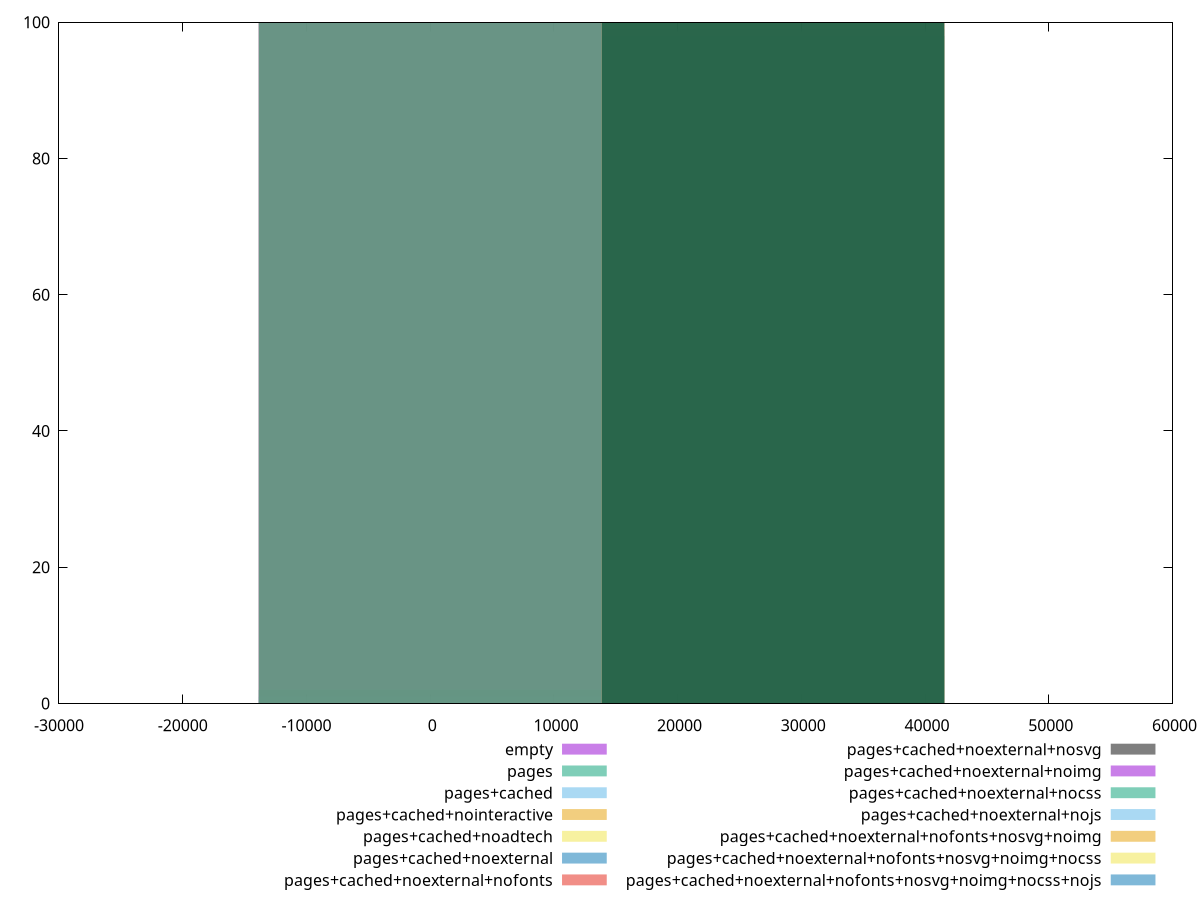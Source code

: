 reset
set terminal svg size 640, 620 enhanced background rgb 'white'
set output "reprap/uses-webp-images/comparison/histogram/all_raw.svg"

$empty <<EOF
0 100
EOF

$pages <<EOF
0 2
27700.19066521014 98
EOF

$pagesCached <<EOF
0 1
27700.19066521014 99
EOF

$pagesCachedNointeractive <<EOF
27700.19066521014 100
EOF

$pagesCachedNoadtech <<EOF
27700.19066521014 100
EOF

$pagesCachedNoexternal <<EOF
27700.19066521014 100
EOF

$pagesCachedNoexternalNofonts <<EOF
27700.19066521014 100
EOF

$pagesCachedNoexternalNosvg <<EOF
27700.19066521014 100
EOF

$pagesCachedNoexternalNoimg <<EOF
0 100
EOF

$pagesCachedNoexternalNocss <<EOF
27700.19066521014 100
EOF

$pagesCachedNoexternalNojs <<EOF
0 100
EOF

$pagesCachedNoexternalNofontsNosvgNoimg <<EOF
0 100
EOF

$pagesCachedNoexternalNofontsNosvgNoimgNocss <<EOF
0 100
EOF

$pagesCachedNoexternalNofontsNosvgNoimgNocssNojs <<EOF
0 100
EOF

set key outside below
set boxwidth 27700.19066521014
set yrange [0:100]
set style fill transparent solid 0.5 noborder

plot \
  $empty title "empty" with boxes, \
  $pages title "pages" with boxes, \
  $pagesCached title "pages+cached" with boxes, \
  $pagesCachedNointeractive title "pages+cached+nointeractive" with boxes, \
  $pagesCachedNoadtech title "pages+cached+noadtech" with boxes, \
  $pagesCachedNoexternal title "pages+cached+noexternal" with boxes, \
  $pagesCachedNoexternalNofonts title "pages+cached+noexternal+nofonts" with boxes, \
  $pagesCachedNoexternalNosvg title "pages+cached+noexternal+nosvg" with boxes, \
  $pagesCachedNoexternalNoimg title "pages+cached+noexternal+noimg" with boxes, \
  $pagesCachedNoexternalNocss title "pages+cached+noexternal+nocss" with boxes, \
  $pagesCachedNoexternalNojs title "pages+cached+noexternal+nojs" with boxes, \
  $pagesCachedNoexternalNofontsNosvgNoimg title "pages+cached+noexternal+nofonts+nosvg+noimg" with boxes, \
  $pagesCachedNoexternalNofontsNosvgNoimgNocss title "pages+cached+noexternal+nofonts+nosvg+noimg+nocss" with boxes, \
  $pagesCachedNoexternalNofontsNosvgNoimgNocssNojs title "pages+cached+noexternal+nofonts+nosvg+noimg+nocss+nojs" with boxes, \


reset